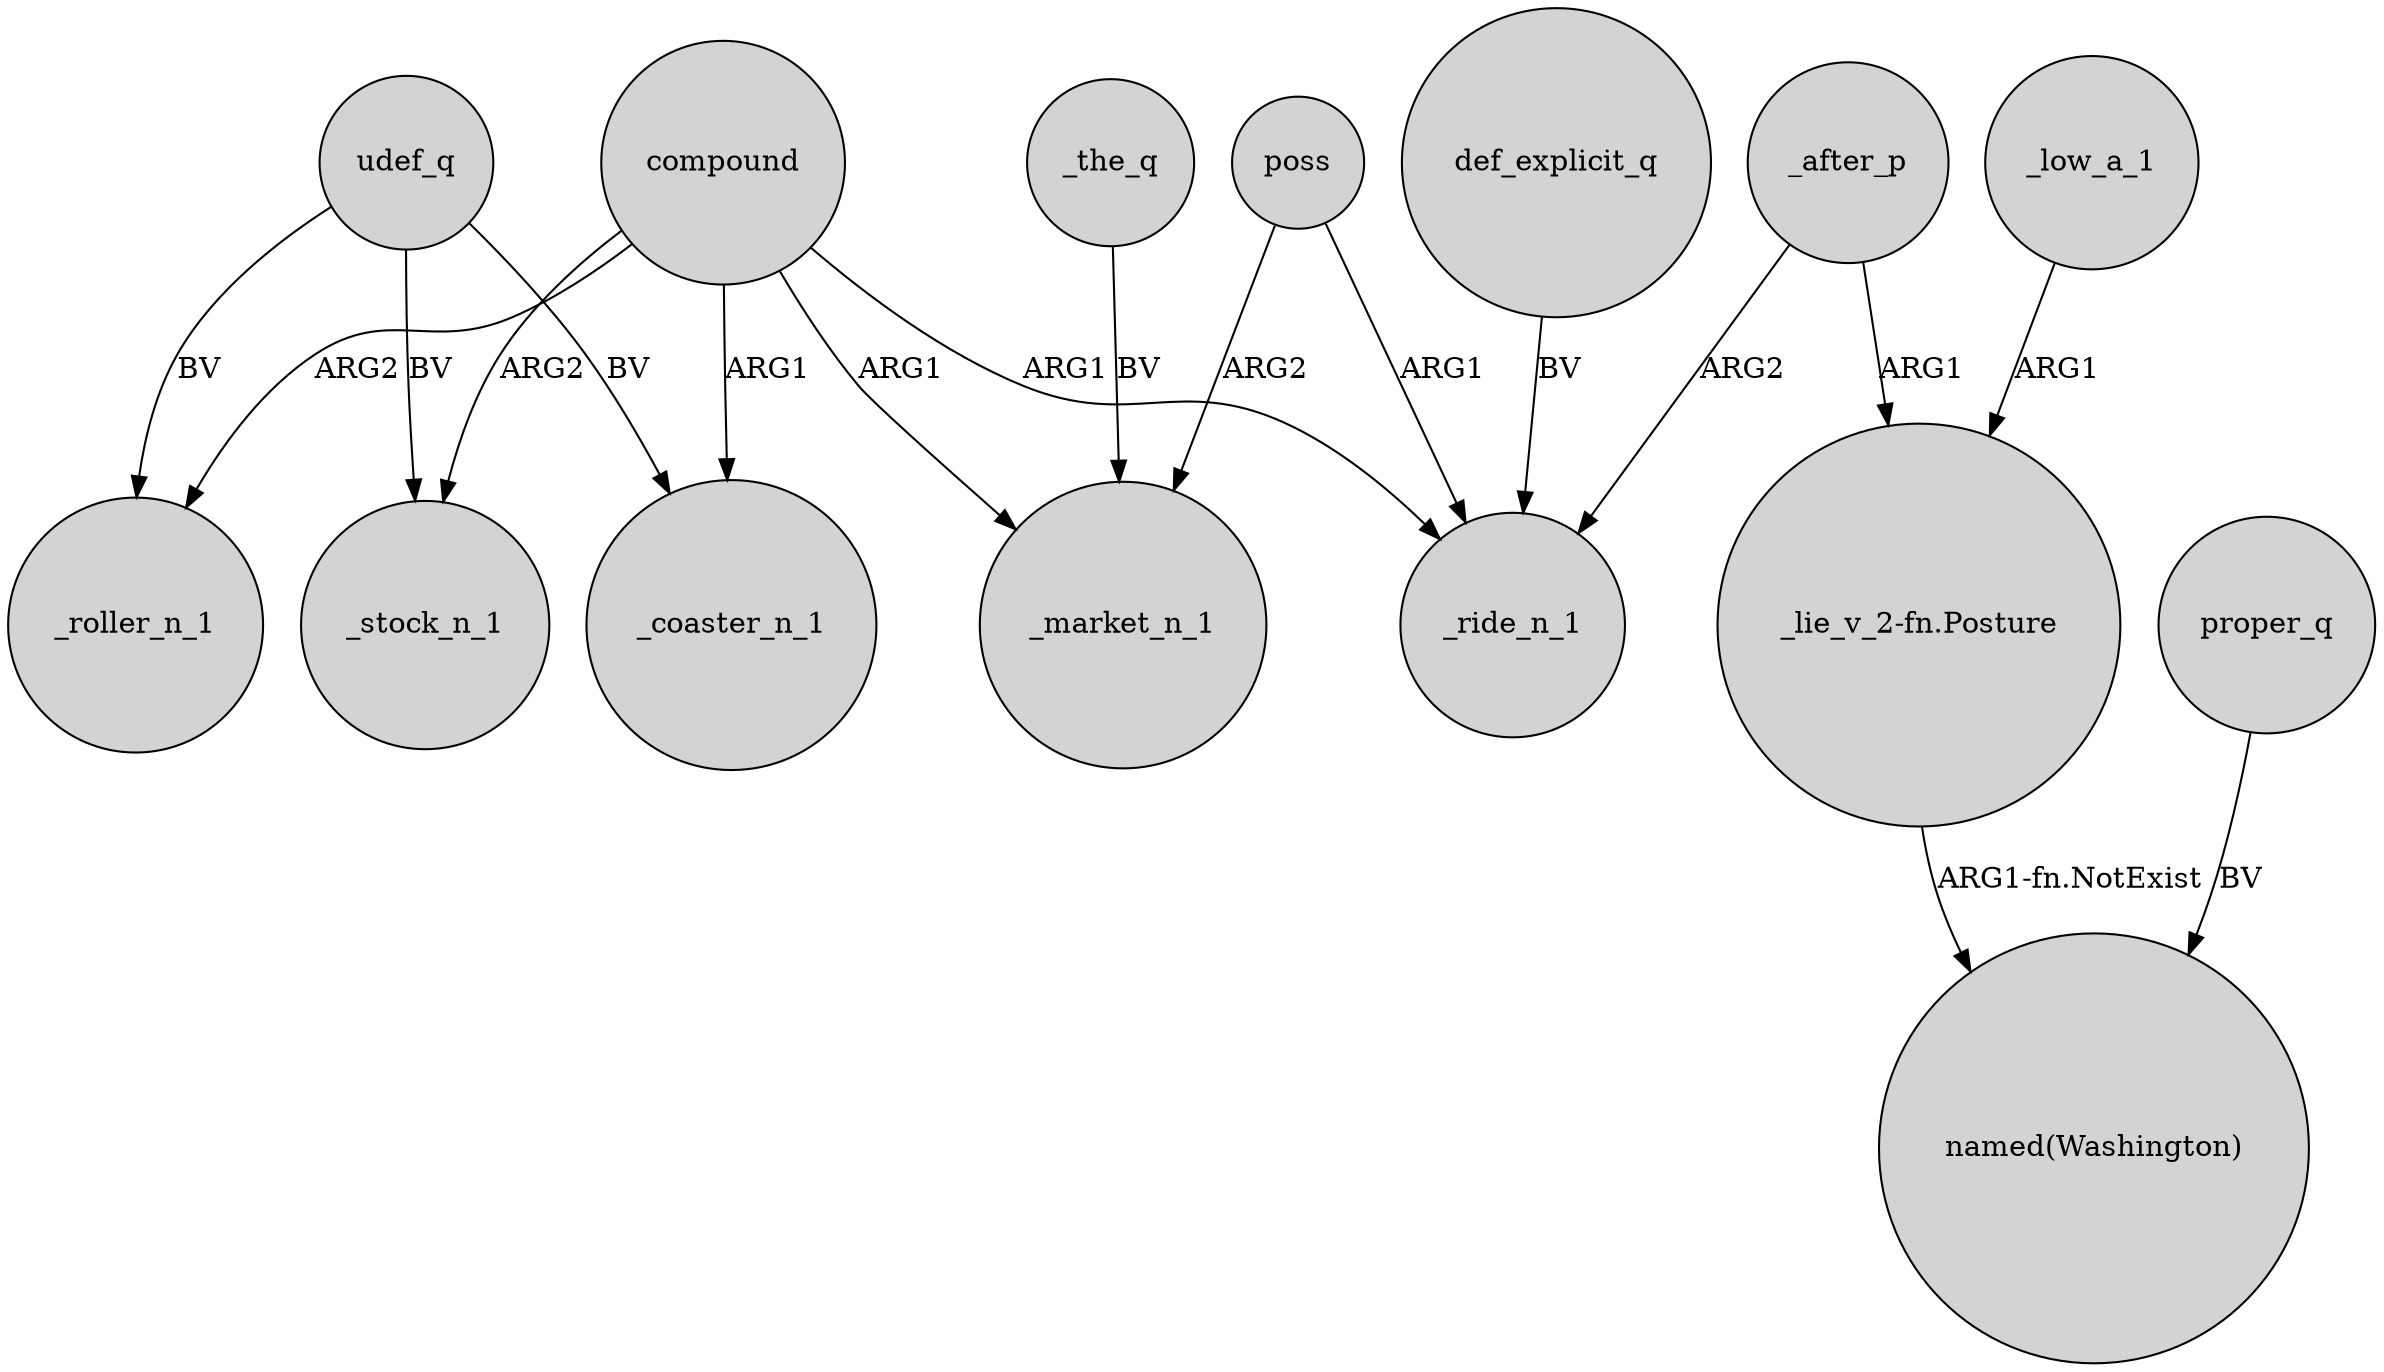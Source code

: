 digraph {
	node [shape=circle style=filled]
	udef_q -> _coaster_n_1 [label=BV]
	udef_q -> _roller_n_1 [label=BV]
	udef_q -> _stock_n_1 [label=BV]
	poss -> _market_n_1 [label=ARG2]
	compound -> _ride_n_1 [label=ARG1]
	_low_a_1 -> "_lie_v_2-fn.Posture" [label=ARG1]
	"_lie_v_2-fn.Posture" -> "named(Washington)" [label="ARG1-fn.NotExist"]
	_after_p -> "_lie_v_2-fn.Posture" [label=ARG1]
	def_explicit_q -> _ride_n_1 [label=BV]
	compound -> _roller_n_1 [label=ARG2]
	compound -> _market_n_1 [label=ARG1]
	_the_q -> _market_n_1 [label=BV]
	compound -> _coaster_n_1 [label=ARG1]
	proper_q -> "named(Washington)" [label=BV]
	compound -> _stock_n_1 [label=ARG2]
	_after_p -> _ride_n_1 [label=ARG2]
	poss -> _ride_n_1 [label=ARG1]
}
